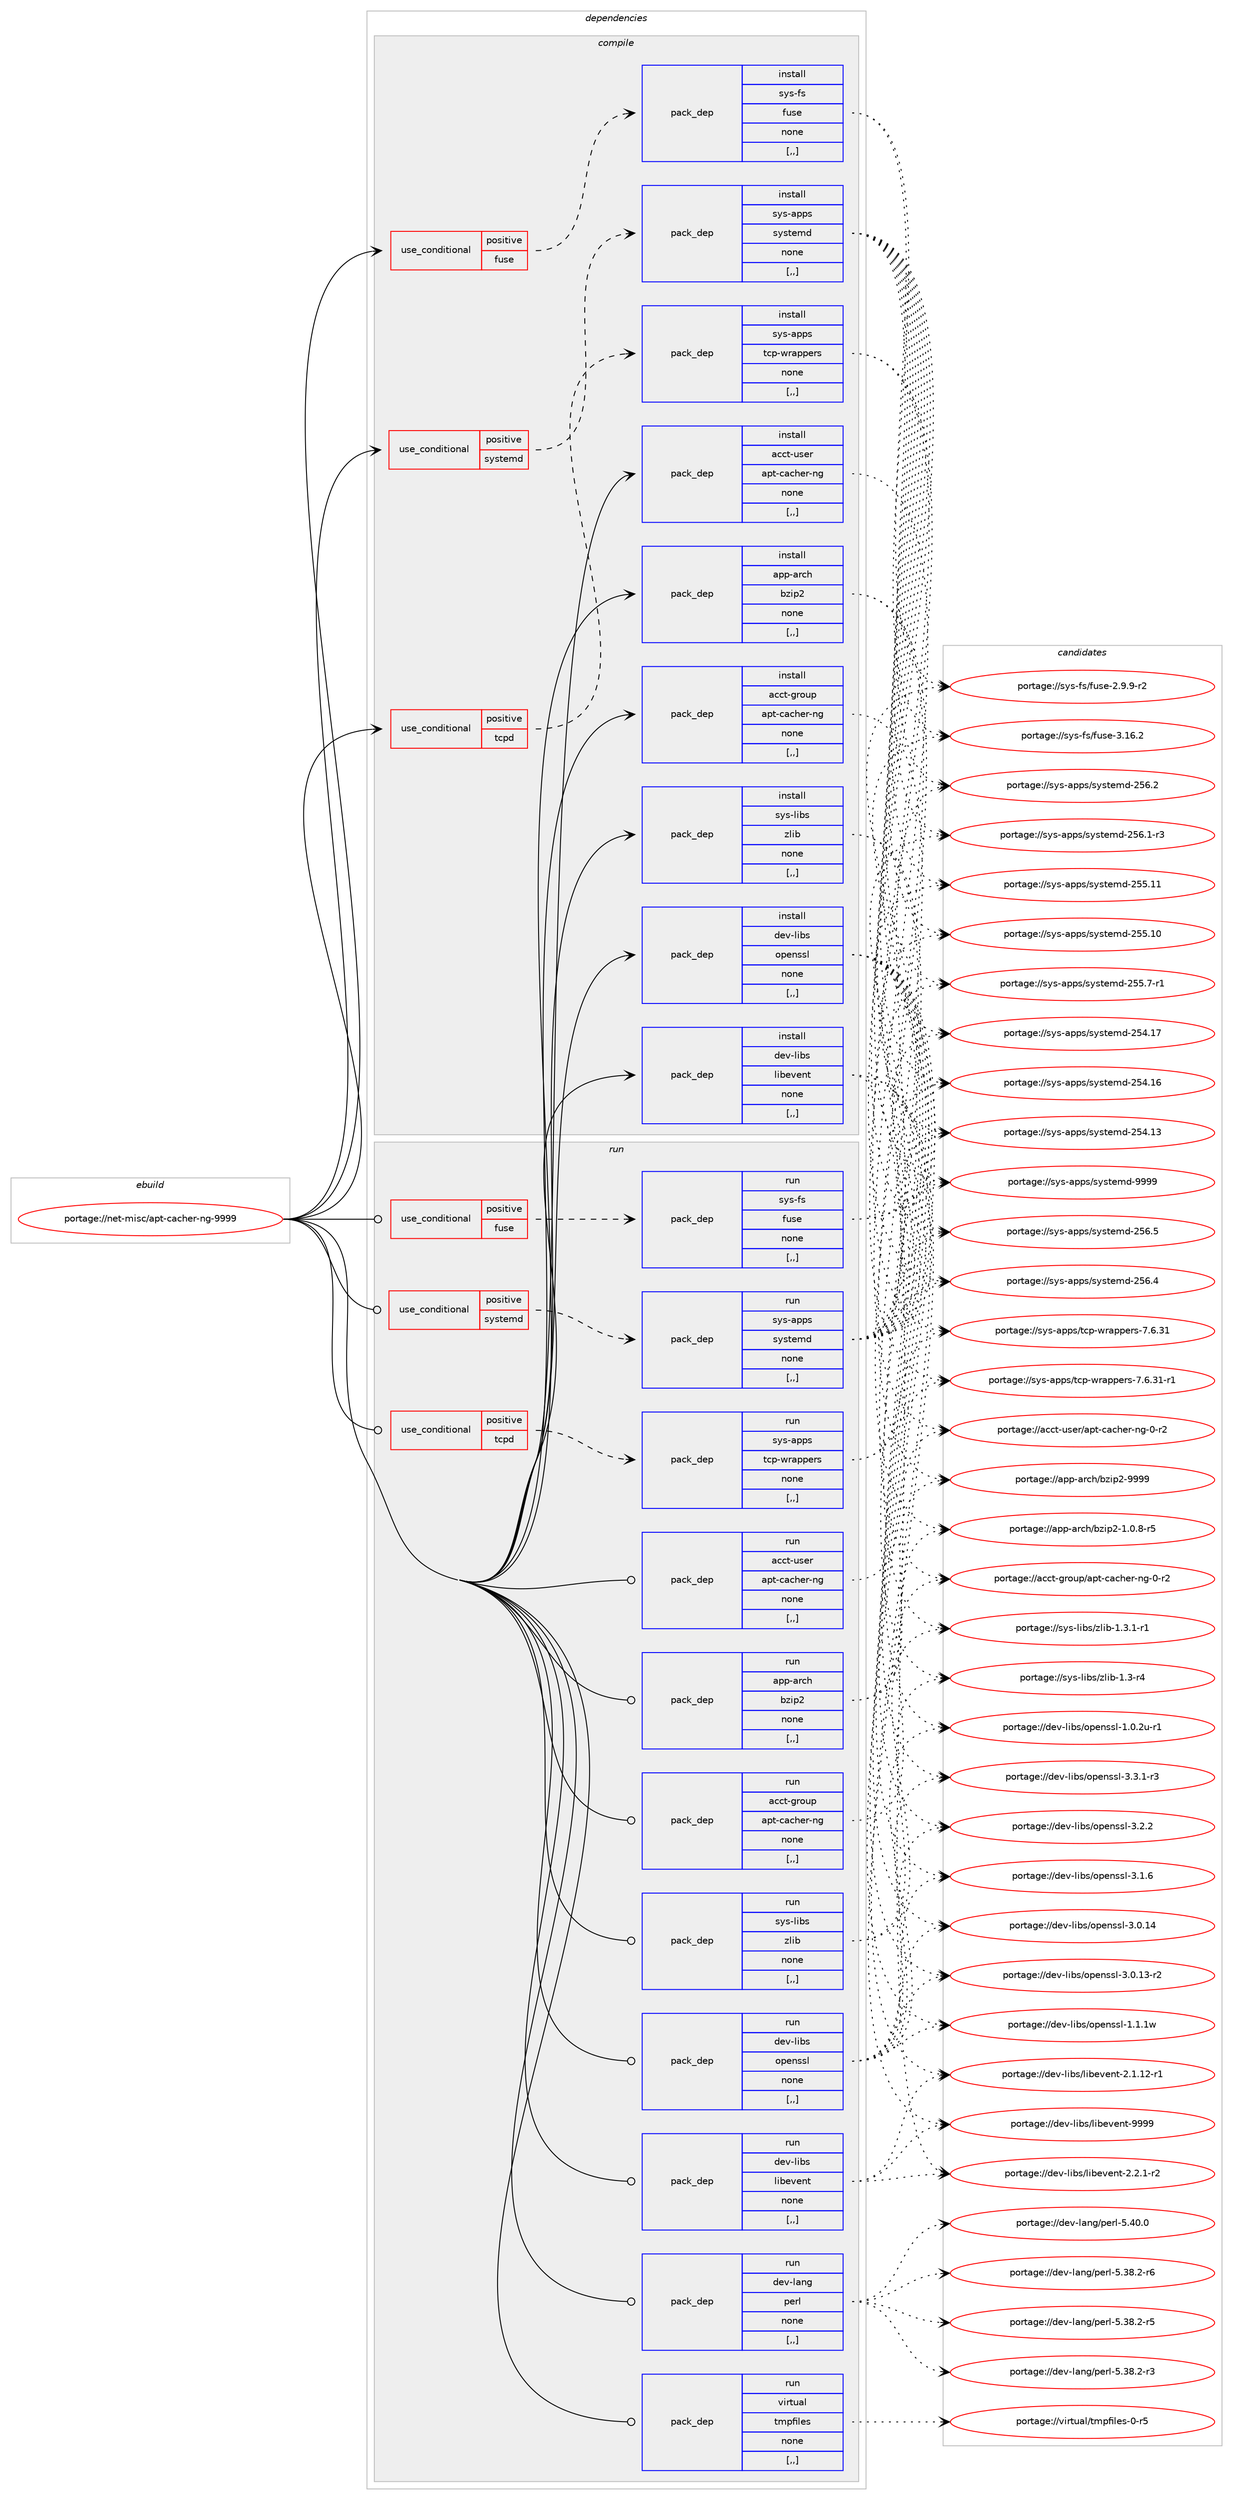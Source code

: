 digraph prolog {

# *************
# Graph options
# *************

newrank=true;
concentrate=true;
compound=true;
graph [rankdir=LR,fontname=Helvetica,fontsize=10,ranksep=1.5];#, ranksep=2.5, nodesep=0.2];
edge  [arrowhead=vee];
node  [fontname=Helvetica,fontsize=10];

# **********
# The ebuild
# **********

subgraph cluster_leftcol {
color=gray;
label=<<i>ebuild</i>>;
id [label="portage://net-misc/apt-cacher-ng-9999", color=red, width=4, href="../net-misc/apt-cacher-ng-9999.svg"];
}

# ****************
# The dependencies
# ****************

subgraph cluster_midcol {
color=gray;
label=<<i>dependencies</i>>;
subgraph cluster_compile {
fillcolor="#eeeeee";
style=filled;
label=<<i>compile</i>>;
subgraph cond229846 {
dependency877016 [label=<<TABLE BORDER="0" CELLBORDER="1" CELLSPACING="0" CELLPADDING="4"><TR><TD ROWSPAN="3" CELLPADDING="10">use_conditional</TD></TR><TR><TD>positive</TD></TR><TR><TD>fuse</TD></TR></TABLE>>, shape=none, color=red];
subgraph pack640737 {
dependency877017 [label=<<TABLE BORDER="0" CELLBORDER="1" CELLSPACING="0" CELLPADDING="4" WIDTH="220"><TR><TD ROWSPAN="6" CELLPADDING="30">pack_dep</TD></TR><TR><TD WIDTH="110">install</TD></TR><TR><TD>sys-fs</TD></TR><TR><TD>fuse</TD></TR><TR><TD>none</TD></TR><TR><TD>[,,]</TD></TR></TABLE>>, shape=none, color=blue];
}
dependency877016:e -> dependency877017:w [weight=20,style="dashed",arrowhead="vee"];
}
id:e -> dependency877016:w [weight=20,style="solid",arrowhead="vee"];
subgraph cond229847 {
dependency877018 [label=<<TABLE BORDER="0" CELLBORDER="1" CELLSPACING="0" CELLPADDING="4"><TR><TD ROWSPAN="3" CELLPADDING="10">use_conditional</TD></TR><TR><TD>positive</TD></TR><TR><TD>systemd</TD></TR></TABLE>>, shape=none, color=red];
subgraph pack640738 {
dependency877019 [label=<<TABLE BORDER="0" CELLBORDER="1" CELLSPACING="0" CELLPADDING="4" WIDTH="220"><TR><TD ROWSPAN="6" CELLPADDING="30">pack_dep</TD></TR><TR><TD WIDTH="110">install</TD></TR><TR><TD>sys-apps</TD></TR><TR><TD>systemd</TD></TR><TR><TD>none</TD></TR><TR><TD>[,,]</TD></TR></TABLE>>, shape=none, color=blue];
}
dependency877018:e -> dependency877019:w [weight=20,style="dashed",arrowhead="vee"];
}
id:e -> dependency877018:w [weight=20,style="solid",arrowhead="vee"];
subgraph cond229848 {
dependency877020 [label=<<TABLE BORDER="0" CELLBORDER="1" CELLSPACING="0" CELLPADDING="4"><TR><TD ROWSPAN="3" CELLPADDING="10">use_conditional</TD></TR><TR><TD>positive</TD></TR><TR><TD>tcpd</TD></TR></TABLE>>, shape=none, color=red];
subgraph pack640739 {
dependency877021 [label=<<TABLE BORDER="0" CELLBORDER="1" CELLSPACING="0" CELLPADDING="4" WIDTH="220"><TR><TD ROWSPAN="6" CELLPADDING="30">pack_dep</TD></TR><TR><TD WIDTH="110">install</TD></TR><TR><TD>sys-apps</TD></TR><TR><TD>tcp-wrappers</TD></TR><TR><TD>none</TD></TR><TR><TD>[,,]</TD></TR></TABLE>>, shape=none, color=blue];
}
dependency877020:e -> dependency877021:w [weight=20,style="dashed",arrowhead="vee"];
}
id:e -> dependency877020:w [weight=20,style="solid",arrowhead="vee"];
subgraph pack640740 {
dependency877022 [label=<<TABLE BORDER="0" CELLBORDER="1" CELLSPACING="0" CELLPADDING="4" WIDTH="220"><TR><TD ROWSPAN="6" CELLPADDING="30">pack_dep</TD></TR><TR><TD WIDTH="110">install</TD></TR><TR><TD>acct-group</TD></TR><TR><TD>apt-cacher-ng</TD></TR><TR><TD>none</TD></TR><TR><TD>[,,]</TD></TR></TABLE>>, shape=none, color=blue];
}
id:e -> dependency877022:w [weight=20,style="solid",arrowhead="vee"];
subgraph pack640741 {
dependency877023 [label=<<TABLE BORDER="0" CELLBORDER="1" CELLSPACING="0" CELLPADDING="4" WIDTH="220"><TR><TD ROWSPAN="6" CELLPADDING="30">pack_dep</TD></TR><TR><TD WIDTH="110">install</TD></TR><TR><TD>acct-user</TD></TR><TR><TD>apt-cacher-ng</TD></TR><TR><TD>none</TD></TR><TR><TD>[,,]</TD></TR></TABLE>>, shape=none, color=blue];
}
id:e -> dependency877023:w [weight=20,style="solid",arrowhead="vee"];
subgraph pack640742 {
dependency877024 [label=<<TABLE BORDER="0" CELLBORDER="1" CELLSPACING="0" CELLPADDING="4" WIDTH="220"><TR><TD ROWSPAN="6" CELLPADDING="30">pack_dep</TD></TR><TR><TD WIDTH="110">install</TD></TR><TR><TD>app-arch</TD></TR><TR><TD>bzip2</TD></TR><TR><TD>none</TD></TR><TR><TD>[,,]</TD></TR></TABLE>>, shape=none, color=blue];
}
id:e -> dependency877024:w [weight=20,style="solid",arrowhead="vee"];
subgraph pack640743 {
dependency877025 [label=<<TABLE BORDER="0" CELLBORDER="1" CELLSPACING="0" CELLPADDING="4" WIDTH="220"><TR><TD ROWSPAN="6" CELLPADDING="30">pack_dep</TD></TR><TR><TD WIDTH="110">install</TD></TR><TR><TD>dev-libs</TD></TR><TR><TD>libevent</TD></TR><TR><TD>none</TD></TR><TR><TD>[,,]</TD></TR></TABLE>>, shape=none, color=blue];
}
id:e -> dependency877025:w [weight=20,style="solid",arrowhead="vee"];
subgraph pack640744 {
dependency877026 [label=<<TABLE BORDER="0" CELLBORDER="1" CELLSPACING="0" CELLPADDING="4" WIDTH="220"><TR><TD ROWSPAN="6" CELLPADDING="30">pack_dep</TD></TR><TR><TD WIDTH="110">install</TD></TR><TR><TD>dev-libs</TD></TR><TR><TD>openssl</TD></TR><TR><TD>none</TD></TR><TR><TD>[,,]</TD></TR></TABLE>>, shape=none, color=blue];
}
id:e -> dependency877026:w [weight=20,style="solid",arrowhead="vee"];
subgraph pack640745 {
dependency877027 [label=<<TABLE BORDER="0" CELLBORDER="1" CELLSPACING="0" CELLPADDING="4" WIDTH="220"><TR><TD ROWSPAN="6" CELLPADDING="30">pack_dep</TD></TR><TR><TD WIDTH="110">install</TD></TR><TR><TD>sys-libs</TD></TR><TR><TD>zlib</TD></TR><TR><TD>none</TD></TR><TR><TD>[,,]</TD></TR></TABLE>>, shape=none, color=blue];
}
id:e -> dependency877027:w [weight=20,style="solid",arrowhead="vee"];
}
subgraph cluster_compileandrun {
fillcolor="#eeeeee";
style=filled;
label=<<i>compile and run</i>>;
}
subgraph cluster_run {
fillcolor="#eeeeee";
style=filled;
label=<<i>run</i>>;
subgraph cond229849 {
dependency877028 [label=<<TABLE BORDER="0" CELLBORDER="1" CELLSPACING="0" CELLPADDING="4"><TR><TD ROWSPAN="3" CELLPADDING="10">use_conditional</TD></TR><TR><TD>positive</TD></TR><TR><TD>fuse</TD></TR></TABLE>>, shape=none, color=red];
subgraph pack640746 {
dependency877029 [label=<<TABLE BORDER="0" CELLBORDER="1" CELLSPACING="0" CELLPADDING="4" WIDTH="220"><TR><TD ROWSPAN="6" CELLPADDING="30">pack_dep</TD></TR><TR><TD WIDTH="110">run</TD></TR><TR><TD>sys-fs</TD></TR><TR><TD>fuse</TD></TR><TR><TD>none</TD></TR><TR><TD>[,,]</TD></TR></TABLE>>, shape=none, color=blue];
}
dependency877028:e -> dependency877029:w [weight=20,style="dashed",arrowhead="vee"];
}
id:e -> dependency877028:w [weight=20,style="solid",arrowhead="odot"];
subgraph cond229850 {
dependency877030 [label=<<TABLE BORDER="0" CELLBORDER="1" CELLSPACING="0" CELLPADDING="4"><TR><TD ROWSPAN="3" CELLPADDING="10">use_conditional</TD></TR><TR><TD>positive</TD></TR><TR><TD>systemd</TD></TR></TABLE>>, shape=none, color=red];
subgraph pack640747 {
dependency877031 [label=<<TABLE BORDER="0" CELLBORDER="1" CELLSPACING="0" CELLPADDING="4" WIDTH="220"><TR><TD ROWSPAN="6" CELLPADDING="30">pack_dep</TD></TR><TR><TD WIDTH="110">run</TD></TR><TR><TD>sys-apps</TD></TR><TR><TD>systemd</TD></TR><TR><TD>none</TD></TR><TR><TD>[,,]</TD></TR></TABLE>>, shape=none, color=blue];
}
dependency877030:e -> dependency877031:w [weight=20,style="dashed",arrowhead="vee"];
}
id:e -> dependency877030:w [weight=20,style="solid",arrowhead="odot"];
subgraph cond229851 {
dependency877032 [label=<<TABLE BORDER="0" CELLBORDER="1" CELLSPACING="0" CELLPADDING="4"><TR><TD ROWSPAN="3" CELLPADDING="10">use_conditional</TD></TR><TR><TD>positive</TD></TR><TR><TD>tcpd</TD></TR></TABLE>>, shape=none, color=red];
subgraph pack640748 {
dependency877033 [label=<<TABLE BORDER="0" CELLBORDER="1" CELLSPACING="0" CELLPADDING="4" WIDTH="220"><TR><TD ROWSPAN="6" CELLPADDING="30">pack_dep</TD></TR><TR><TD WIDTH="110">run</TD></TR><TR><TD>sys-apps</TD></TR><TR><TD>tcp-wrappers</TD></TR><TR><TD>none</TD></TR><TR><TD>[,,]</TD></TR></TABLE>>, shape=none, color=blue];
}
dependency877032:e -> dependency877033:w [weight=20,style="dashed",arrowhead="vee"];
}
id:e -> dependency877032:w [weight=20,style="solid",arrowhead="odot"];
subgraph pack640749 {
dependency877034 [label=<<TABLE BORDER="0" CELLBORDER="1" CELLSPACING="0" CELLPADDING="4" WIDTH="220"><TR><TD ROWSPAN="6" CELLPADDING="30">pack_dep</TD></TR><TR><TD WIDTH="110">run</TD></TR><TR><TD>acct-group</TD></TR><TR><TD>apt-cacher-ng</TD></TR><TR><TD>none</TD></TR><TR><TD>[,,]</TD></TR></TABLE>>, shape=none, color=blue];
}
id:e -> dependency877034:w [weight=20,style="solid",arrowhead="odot"];
subgraph pack640750 {
dependency877035 [label=<<TABLE BORDER="0" CELLBORDER="1" CELLSPACING="0" CELLPADDING="4" WIDTH="220"><TR><TD ROWSPAN="6" CELLPADDING="30">pack_dep</TD></TR><TR><TD WIDTH="110">run</TD></TR><TR><TD>acct-user</TD></TR><TR><TD>apt-cacher-ng</TD></TR><TR><TD>none</TD></TR><TR><TD>[,,]</TD></TR></TABLE>>, shape=none, color=blue];
}
id:e -> dependency877035:w [weight=20,style="solid",arrowhead="odot"];
subgraph pack640751 {
dependency877036 [label=<<TABLE BORDER="0" CELLBORDER="1" CELLSPACING="0" CELLPADDING="4" WIDTH="220"><TR><TD ROWSPAN="6" CELLPADDING="30">pack_dep</TD></TR><TR><TD WIDTH="110">run</TD></TR><TR><TD>app-arch</TD></TR><TR><TD>bzip2</TD></TR><TR><TD>none</TD></TR><TR><TD>[,,]</TD></TR></TABLE>>, shape=none, color=blue];
}
id:e -> dependency877036:w [weight=20,style="solid",arrowhead="odot"];
subgraph pack640752 {
dependency877037 [label=<<TABLE BORDER="0" CELLBORDER="1" CELLSPACING="0" CELLPADDING="4" WIDTH="220"><TR><TD ROWSPAN="6" CELLPADDING="30">pack_dep</TD></TR><TR><TD WIDTH="110">run</TD></TR><TR><TD>dev-lang</TD></TR><TR><TD>perl</TD></TR><TR><TD>none</TD></TR><TR><TD>[,,]</TD></TR></TABLE>>, shape=none, color=blue];
}
id:e -> dependency877037:w [weight=20,style="solid",arrowhead="odot"];
subgraph pack640753 {
dependency877038 [label=<<TABLE BORDER="0" CELLBORDER="1" CELLSPACING="0" CELLPADDING="4" WIDTH="220"><TR><TD ROWSPAN="6" CELLPADDING="30">pack_dep</TD></TR><TR><TD WIDTH="110">run</TD></TR><TR><TD>dev-libs</TD></TR><TR><TD>libevent</TD></TR><TR><TD>none</TD></TR><TR><TD>[,,]</TD></TR></TABLE>>, shape=none, color=blue];
}
id:e -> dependency877038:w [weight=20,style="solid",arrowhead="odot"];
subgraph pack640754 {
dependency877039 [label=<<TABLE BORDER="0" CELLBORDER="1" CELLSPACING="0" CELLPADDING="4" WIDTH="220"><TR><TD ROWSPAN="6" CELLPADDING="30">pack_dep</TD></TR><TR><TD WIDTH="110">run</TD></TR><TR><TD>dev-libs</TD></TR><TR><TD>openssl</TD></TR><TR><TD>none</TD></TR><TR><TD>[,,]</TD></TR></TABLE>>, shape=none, color=blue];
}
id:e -> dependency877039:w [weight=20,style="solid",arrowhead="odot"];
subgraph pack640755 {
dependency877040 [label=<<TABLE BORDER="0" CELLBORDER="1" CELLSPACING="0" CELLPADDING="4" WIDTH="220"><TR><TD ROWSPAN="6" CELLPADDING="30">pack_dep</TD></TR><TR><TD WIDTH="110">run</TD></TR><TR><TD>sys-libs</TD></TR><TR><TD>zlib</TD></TR><TR><TD>none</TD></TR><TR><TD>[,,]</TD></TR></TABLE>>, shape=none, color=blue];
}
id:e -> dependency877040:w [weight=20,style="solid",arrowhead="odot"];
subgraph pack640756 {
dependency877041 [label=<<TABLE BORDER="0" CELLBORDER="1" CELLSPACING="0" CELLPADDING="4" WIDTH="220"><TR><TD ROWSPAN="6" CELLPADDING="30">pack_dep</TD></TR><TR><TD WIDTH="110">run</TD></TR><TR><TD>virtual</TD></TR><TR><TD>tmpfiles</TD></TR><TR><TD>none</TD></TR><TR><TD>[,,]</TD></TR></TABLE>>, shape=none, color=blue];
}
id:e -> dependency877041:w [weight=20,style="solid",arrowhead="odot"];
}
}

# **************
# The candidates
# **************

subgraph cluster_choices {
rank=same;
color=gray;
label=<<i>candidates</i>>;

subgraph choice640737 {
color=black;
nodesep=1;
choice115121115451021154710211711510145514649544650 [label="portage://sys-fs/fuse-3.16.2", color=red, width=4,href="../sys-fs/fuse-3.16.2.svg"];
choice11512111545102115471021171151014550465746574511450 [label="portage://sys-fs/fuse-2.9.9-r2", color=red, width=4,href="../sys-fs/fuse-2.9.9-r2.svg"];
dependency877017:e -> choice115121115451021154710211711510145514649544650:w [style=dotted,weight="100"];
dependency877017:e -> choice11512111545102115471021171151014550465746574511450:w [style=dotted,weight="100"];
}
subgraph choice640738 {
color=black;
nodesep=1;
choice1151211154597112112115471151211151161011091004557575757 [label="portage://sys-apps/systemd-9999", color=red, width=4,href="../sys-apps/systemd-9999.svg"];
choice115121115459711211211547115121115116101109100455053544653 [label="portage://sys-apps/systemd-256.5", color=red, width=4,href="../sys-apps/systemd-256.5.svg"];
choice115121115459711211211547115121115116101109100455053544652 [label="portage://sys-apps/systemd-256.4", color=red, width=4,href="../sys-apps/systemd-256.4.svg"];
choice115121115459711211211547115121115116101109100455053544650 [label="portage://sys-apps/systemd-256.2", color=red, width=4,href="../sys-apps/systemd-256.2.svg"];
choice1151211154597112112115471151211151161011091004550535446494511451 [label="portage://sys-apps/systemd-256.1-r3", color=red, width=4,href="../sys-apps/systemd-256.1-r3.svg"];
choice11512111545971121121154711512111511610110910045505353464949 [label="portage://sys-apps/systemd-255.11", color=red, width=4,href="../sys-apps/systemd-255.11.svg"];
choice11512111545971121121154711512111511610110910045505353464948 [label="portage://sys-apps/systemd-255.10", color=red, width=4,href="../sys-apps/systemd-255.10.svg"];
choice1151211154597112112115471151211151161011091004550535346554511449 [label="portage://sys-apps/systemd-255.7-r1", color=red, width=4,href="../sys-apps/systemd-255.7-r1.svg"];
choice11512111545971121121154711512111511610110910045505352464955 [label="portage://sys-apps/systemd-254.17", color=red, width=4,href="../sys-apps/systemd-254.17.svg"];
choice11512111545971121121154711512111511610110910045505352464954 [label="portage://sys-apps/systemd-254.16", color=red, width=4,href="../sys-apps/systemd-254.16.svg"];
choice11512111545971121121154711512111511610110910045505352464951 [label="portage://sys-apps/systemd-254.13", color=red, width=4,href="../sys-apps/systemd-254.13.svg"];
dependency877019:e -> choice1151211154597112112115471151211151161011091004557575757:w [style=dotted,weight="100"];
dependency877019:e -> choice115121115459711211211547115121115116101109100455053544653:w [style=dotted,weight="100"];
dependency877019:e -> choice115121115459711211211547115121115116101109100455053544652:w [style=dotted,weight="100"];
dependency877019:e -> choice115121115459711211211547115121115116101109100455053544650:w [style=dotted,weight="100"];
dependency877019:e -> choice1151211154597112112115471151211151161011091004550535446494511451:w [style=dotted,weight="100"];
dependency877019:e -> choice11512111545971121121154711512111511610110910045505353464949:w [style=dotted,weight="100"];
dependency877019:e -> choice11512111545971121121154711512111511610110910045505353464948:w [style=dotted,weight="100"];
dependency877019:e -> choice1151211154597112112115471151211151161011091004550535346554511449:w [style=dotted,weight="100"];
dependency877019:e -> choice11512111545971121121154711512111511610110910045505352464955:w [style=dotted,weight="100"];
dependency877019:e -> choice11512111545971121121154711512111511610110910045505352464954:w [style=dotted,weight="100"];
dependency877019:e -> choice11512111545971121121154711512111511610110910045505352464951:w [style=dotted,weight="100"];
}
subgraph choice640739 {
color=black;
nodesep=1;
choice115121115459711211211547116991124511911497112112101114115455546544651494511449 [label="portage://sys-apps/tcp-wrappers-7.6.31-r1", color=red, width=4,href="../sys-apps/tcp-wrappers-7.6.31-r1.svg"];
choice11512111545971121121154711699112451191149711211210111411545554654465149 [label="portage://sys-apps/tcp-wrappers-7.6.31", color=red, width=4,href="../sys-apps/tcp-wrappers-7.6.31.svg"];
dependency877021:e -> choice115121115459711211211547116991124511911497112112101114115455546544651494511449:w [style=dotted,weight="100"];
dependency877021:e -> choice11512111545971121121154711699112451191149711211210111411545554654465149:w [style=dotted,weight="100"];
}
subgraph choice640740 {
color=black;
nodesep=1;
choice979999116451031141111171124797112116459997991041011144511010345484511450 [label="portage://acct-group/apt-cacher-ng-0-r2", color=red, width=4,href="../acct-group/apt-cacher-ng-0-r2.svg"];
dependency877022:e -> choice979999116451031141111171124797112116459997991041011144511010345484511450:w [style=dotted,weight="100"];
}
subgraph choice640741 {
color=black;
nodesep=1;
choice979999116451171151011144797112116459997991041011144511010345484511450 [label="portage://acct-user/apt-cacher-ng-0-r2", color=red, width=4,href="../acct-user/apt-cacher-ng-0-r2.svg"];
dependency877023:e -> choice979999116451171151011144797112116459997991041011144511010345484511450:w [style=dotted,weight="100"];
}
subgraph choice640742 {
color=black;
nodesep=1;
choice971121124597114991044798122105112504557575757 [label="portage://app-arch/bzip2-9999", color=red, width=4,href="../app-arch/bzip2-9999.svg"];
choice971121124597114991044798122105112504549464846564511453 [label="portage://app-arch/bzip2-1.0.8-r5", color=red, width=4,href="../app-arch/bzip2-1.0.8-r5.svg"];
dependency877024:e -> choice971121124597114991044798122105112504557575757:w [style=dotted,weight="100"];
dependency877024:e -> choice971121124597114991044798122105112504549464846564511453:w [style=dotted,weight="100"];
}
subgraph choice640743 {
color=black;
nodesep=1;
choice100101118451081059811547108105981011181011101164557575757 [label="portage://dev-libs/libevent-9999", color=red, width=4,href="../dev-libs/libevent-9999.svg"];
choice100101118451081059811547108105981011181011101164550465046494511450 [label="portage://dev-libs/libevent-2.2.1-r2", color=red, width=4,href="../dev-libs/libevent-2.2.1-r2.svg"];
choice10010111845108105981154710810598101118101110116455046494649504511449 [label="portage://dev-libs/libevent-2.1.12-r1", color=red, width=4,href="../dev-libs/libevent-2.1.12-r1.svg"];
dependency877025:e -> choice100101118451081059811547108105981011181011101164557575757:w [style=dotted,weight="100"];
dependency877025:e -> choice100101118451081059811547108105981011181011101164550465046494511450:w [style=dotted,weight="100"];
dependency877025:e -> choice10010111845108105981154710810598101118101110116455046494649504511449:w [style=dotted,weight="100"];
}
subgraph choice640744 {
color=black;
nodesep=1;
choice1001011184510810598115471111121011101151151084551465146494511451 [label="portage://dev-libs/openssl-3.3.1-r3", color=red, width=4,href="../dev-libs/openssl-3.3.1-r3.svg"];
choice100101118451081059811547111112101110115115108455146504650 [label="portage://dev-libs/openssl-3.2.2", color=red, width=4,href="../dev-libs/openssl-3.2.2.svg"];
choice100101118451081059811547111112101110115115108455146494654 [label="portage://dev-libs/openssl-3.1.6", color=red, width=4,href="../dev-libs/openssl-3.1.6.svg"];
choice10010111845108105981154711111210111011511510845514648464952 [label="portage://dev-libs/openssl-3.0.14", color=red, width=4,href="../dev-libs/openssl-3.0.14.svg"];
choice100101118451081059811547111112101110115115108455146484649514511450 [label="portage://dev-libs/openssl-3.0.13-r2", color=red, width=4,href="../dev-libs/openssl-3.0.13-r2.svg"];
choice100101118451081059811547111112101110115115108454946494649119 [label="portage://dev-libs/openssl-1.1.1w", color=red, width=4,href="../dev-libs/openssl-1.1.1w.svg"];
choice1001011184510810598115471111121011101151151084549464846501174511449 [label="portage://dev-libs/openssl-1.0.2u-r1", color=red, width=4,href="../dev-libs/openssl-1.0.2u-r1.svg"];
dependency877026:e -> choice1001011184510810598115471111121011101151151084551465146494511451:w [style=dotted,weight="100"];
dependency877026:e -> choice100101118451081059811547111112101110115115108455146504650:w [style=dotted,weight="100"];
dependency877026:e -> choice100101118451081059811547111112101110115115108455146494654:w [style=dotted,weight="100"];
dependency877026:e -> choice10010111845108105981154711111210111011511510845514648464952:w [style=dotted,weight="100"];
dependency877026:e -> choice100101118451081059811547111112101110115115108455146484649514511450:w [style=dotted,weight="100"];
dependency877026:e -> choice100101118451081059811547111112101110115115108454946494649119:w [style=dotted,weight="100"];
dependency877026:e -> choice1001011184510810598115471111121011101151151084549464846501174511449:w [style=dotted,weight="100"];
}
subgraph choice640745 {
color=black;
nodesep=1;
choice115121115451081059811547122108105984549465146494511449 [label="portage://sys-libs/zlib-1.3.1-r1", color=red, width=4,href="../sys-libs/zlib-1.3.1-r1.svg"];
choice11512111545108105981154712210810598454946514511452 [label="portage://sys-libs/zlib-1.3-r4", color=red, width=4,href="../sys-libs/zlib-1.3-r4.svg"];
dependency877027:e -> choice115121115451081059811547122108105984549465146494511449:w [style=dotted,weight="100"];
dependency877027:e -> choice11512111545108105981154712210810598454946514511452:w [style=dotted,weight="100"];
}
subgraph choice640746 {
color=black;
nodesep=1;
choice115121115451021154710211711510145514649544650 [label="portage://sys-fs/fuse-3.16.2", color=red, width=4,href="../sys-fs/fuse-3.16.2.svg"];
choice11512111545102115471021171151014550465746574511450 [label="portage://sys-fs/fuse-2.9.9-r2", color=red, width=4,href="../sys-fs/fuse-2.9.9-r2.svg"];
dependency877029:e -> choice115121115451021154710211711510145514649544650:w [style=dotted,weight="100"];
dependency877029:e -> choice11512111545102115471021171151014550465746574511450:w [style=dotted,weight="100"];
}
subgraph choice640747 {
color=black;
nodesep=1;
choice1151211154597112112115471151211151161011091004557575757 [label="portage://sys-apps/systemd-9999", color=red, width=4,href="../sys-apps/systemd-9999.svg"];
choice115121115459711211211547115121115116101109100455053544653 [label="portage://sys-apps/systemd-256.5", color=red, width=4,href="../sys-apps/systemd-256.5.svg"];
choice115121115459711211211547115121115116101109100455053544652 [label="portage://sys-apps/systemd-256.4", color=red, width=4,href="../sys-apps/systemd-256.4.svg"];
choice115121115459711211211547115121115116101109100455053544650 [label="portage://sys-apps/systemd-256.2", color=red, width=4,href="../sys-apps/systemd-256.2.svg"];
choice1151211154597112112115471151211151161011091004550535446494511451 [label="portage://sys-apps/systemd-256.1-r3", color=red, width=4,href="../sys-apps/systemd-256.1-r3.svg"];
choice11512111545971121121154711512111511610110910045505353464949 [label="portage://sys-apps/systemd-255.11", color=red, width=4,href="../sys-apps/systemd-255.11.svg"];
choice11512111545971121121154711512111511610110910045505353464948 [label="portage://sys-apps/systemd-255.10", color=red, width=4,href="../sys-apps/systemd-255.10.svg"];
choice1151211154597112112115471151211151161011091004550535346554511449 [label="portage://sys-apps/systemd-255.7-r1", color=red, width=4,href="../sys-apps/systemd-255.7-r1.svg"];
choice11512111545971121121154711512111511610110910045505352464955 [label="portage://sys-apps/systemd-254.17", color=red, width=4,href="../sys-apps/systemd-254.17.svg"];
choice11512111545971121121154711512111511610110910045505352464954 [label="portage://sys-apps/systemd-254.16", color=red, width=4,href="../sys-apps/systemd-254.16.svg"];
choice11512111545971121121154711512111511610110910045505352464951 [label="portage://sys-apps/systemd-254.13", color=red, width=4,href="../sys-apps/systemd-254.13.svg"];
dependency877031:e -> choice1151211154597112112115471151211151161011091004557575757:w [style=dotted,weight="100"];
dependency877031:e -> choice115121115459711211211547115121115116101109100455053544653:w [style=dotted,weight="100"];
dependency877031:e -> choice115121115459711211211547115121115116101109100455053544652:w [style=dotted,weight="100"];
dependency877031:e -> choice115121115459711211211547115121115116101109100455053544650:w [style=dotted,weight="100"];
dependency877031:e -> choice1151211154597112112115471151211151161011091004550535446494511451:w [style=dotted,weight="100"];
dependency877031:e -> choice11512111545971121121154711512111511610110910045505353464949:w [style=dotted,weight="100"];
dependency877031:e -> choice11512111545971121121154711512111511610110910045505353464948:w [style=dotted,weight="100"];
dependency877031:e -> choice1151211154597112112115471151211151161011091004550535346554511449:w [style=dotted,weight="100"];
dependency877031:e -> choice11512111545971121121154711512111511610110910045505352464955:w [style=dotted,weight="100"];
dependency877031:e -> choice11512111545971121121154711512111511610110910045505352464954:w [style=dotted,weight="100"];
dependency877031:e -> choice11512111545971121121154711512111511610110910045505352464951:w [style=dotted,weight="100"];
}
subgraph choice640748 {
color=black;
nodesep=1;
choice115121115459711211211547116991124511911497112112101114115455546544651494511449 [label="portage://sys-apps/tcp-wrappers-7.6.31-r1", color=red, width=4,href="../sys-apps/tcp-wrappers-7.6.31-r1.svg"];
choice11512111545971121121154711699112451191149711211210111411545554654465149 [label="portage://sys-apps/tcp-wrappers-7.6.31", color=red, width=4,href="../sys-apps/tcp-wrappers-7.6.31.svg"];
dependency877033:e -> choice115121115459711211211547116991124511911497112112101114115455546544651494511449:w [style=dotted,weight="100"];
dependency877033:e -> choice11512111545971121121154711699112451191149711211210111411545554654465149:w [style=dotted,weight="100"];
}
subgraph choice640749 {
color=black;
nodesep=1;
choice979999116451031141111171124797112116459997991041011144511010345484511450 [label="portage://acct-group/apt-cacher-ng-0-r2", color=red, width=4,href="../acct-group/apt-cacher-ng-0-r2.svg"];
dependency877034:e -> choice979999116451031141111171124797112116459997991041011144511010345484511450:w [style=dotted,weight="100"];
}
subgraph choice640750 {
color=black;
nodesep=1;
choice979999116451171151011144797112116459997991041011144511010345484511450 [label="portage://acct-user/apt-cacher-ng-0-r2", color=red, width=4,href="../acct-user/apt-cacher-ng-0-r2.svg"];
dependency877035:e -> choice979999116451171151011144797112116459997991041011144511010345484511450:w [style=dotted,weight="100"];
}
subgraph choice640751 {
color=black;
nodesep=1;
choice971121124597114991044798122105112504557575757 [label="portage://app-arch/bzip2-9999", color=red, width=4,href="../app-arch/bzip2-9999.svg"];
choice971121124597114991044798122105112504549464846564511453 [label="portage://app-arch/bzip2-1.0.8-r5", color=red, width=4,href="../app-arch/bzip2-1.0.8-r5.svg"];
dependency877036:e -> choice971121124597114991044798122105112504557575757:w [style=dotted,weight="100"];
dependency877036:e -> choice971121124597114991044798122105112504549464846564511453:w [style=dotted,weight="100"];
}
subgraph choice640752 {
color=black;
nodesep=1;
choice10010111845108971101034711210111410845534652484648 [label="portage://dev-lang/perl-5.40.0", color=red, width=4,href="../dev-lang/perl-5.40.0.svg"];
choice100101118451089711010347112101114108455346515646504511454 [label="portage://dev-lang/perl-5.38.2-r6", color=red, width=4,href="../dev-lang/perl-5.38.2-r6.svg"];
choice100101118451089711010347112101114108455346515646504511453 [label="portage://dev-lang/perl-5.38.2-r5", color=red, width=4,href="../dev-lang/perl-5.38.2-r5.svg"];
choice100101118451089711010347112101114108455346515646504511451 [label="portage://dev-lang/perl-5.38.2-r3", color=red, width=4,href="../dev-lang/perl-5.38.2-r3.svg"];
dependency877037:e -> choice10010111845108971101034711210111410845534652484648:w [style=dotted,weight="100"];
dependency877037:e -> choice100101118451089711010347112101114108455346515646504511454:w [style=dotted,weight="100"];
dependency877037:e -> choice100101118451089711010347112101114108455346515646504511453:w [style=dotted,weight="100"];
dependency877037:e -> choice100101118451089711010347112101114108455346515646504511451:w [style=dotted,weight="100"];
}
subgraph choice640753 {
color=black;
nodesep=1;
choice100101118451081059811547108105981011181011101164557575757 [label="portage://dev-libs/libevent-9999", color=red, width=4,href="../dev-libs/libevent-9999.svg"];
choice100101118451081059811547108105981011181011101164550465046494511450 [label="portage://dev-libs/libevent-2.2.1-r2", color=red, width=4,href="../dev-libs/libevent-2.2.1-r2.svg"];
choice10010111845108105981154710810598101118101110116455046494649504511449 [label="portage://dev-libs/libevent-2.1.12-r1", color=red, width=4,href="../dev-libs/libevent-2.1.12-r1.svg"];
dependency877038:e -> choice100101118451081059811547108105981011181011101164557575757:w [style=dotted,weight="100"];
dependency877038:e -> choice100101118451081059811547108105981011181011101164550465046494511450:w [style=dotted,weight="100"];
dependency877038:e -> choice10010111845108105981154710810598101118101110116455046494649504511449:w [style=dotted,weight="100"];
}
subgraph choice640754 {
color=black;
nodesep=1;
choice1001011184510810598115471111121011101151151084551465146494511451 [label="portage://dev-libs/openssl-3.3.1-r3", color=red, width=4,href="../dev-libs/openssl-3.3.1-r3.svg"];
choice100101118451081059811547111112101110115115108455146504650 [label="portage://dev-libs/openssl-3.2.2", color=red, width=4,href="../dev-libs/openssl-3.2.2.svg"];
choice100101118451081059811547111112101110115115108455146494654 [label="portage://dev-libs/openssl-3.1.6", color=red, width=4,href="../dev-libs/openssl-3.1.6.svg"];
choice10010111845108105981154711111210111011511510845514648464952 [label="portage://dev-libs/openssl-3.0.14", color=red, width=4,href="../dev-libs/openssl-3.0.14.svg"];
choice100101118451081059811547111112101110115115108455146484649514511450 [label="portage://dev-libs/openssl-3.0.13-r2", color=red, width=4,href="../dev-libs/openssl-3.0.13-r2.svg"];
choice100101118451081059811547111112101110115115108454946494649119 [label="portage://dev-libs/openssl-1.1.1w", color=red, width=4,href="../dev-libs/openssl-1.1.1w.svg"];
choice1001011184510810598115471111121011101151151084549464846501174511449 [label="portage://dev-libs/openssl-1.0.2u-r1", color=red, width=4,href="../dev-libs/openssl-1.0.2u-r1.svg"];
dependency877039:e -> choice1001011184510810598115471111121011101151151084551465146494511451:w [style=dotted,weight="100"];
dependency877039:e -> choice100101118451081059811547111112101110115115108455146504650:w [style=dotted,weight="100"];
dependency877039:e -> choice100101118451081059811547111112101110115115108455146494654:w [style=dotted,weight="100"];
dependency877039:e -> choice10010111845108105981154711111210111011511510845514648464952:w [style=dotted,weight="100"];
dependency877039:e -> choice100101118451081059811547111112101110115115108455146484649514511450:w [style=dotted,weight="100"];
dependency877039:e -> choice100101118451081059811547111112101110115115108454946494649119:w [style=dotted,weight="100"];
dependency877039:e -> choice1001011184510810598115471111121011101151151084549464846501174511449:w [style=dotted,weight="100"];
}
subgraph choice640755 {
color=black;
nodesep=1;
choice115121115451081059811547122108105984549465146494511449 [label="portage://sys-libs/zlib-1.3.1-r1", color=red, width=4,href="../sys-libs/zlib-1.3.1-r1.svg"];
choice11512111545108105981154712210810598454946514511452 [label="portage://sys-libs/zlib-1.3-r4", color=red, width=4,href="../sys-libs/zlib-1.3-r4.svg"];
dependency877040:e -> choice115121115451081059811547122108105984549465146494511449:w [style=dotted,weight="100"];
dependency877040:e -> choice11512111545108105981154712210810598454946514511452:w [style=dotted,weight="100"];
}
subgraph choice640756 {
color=black;
nodesep=1;
choice118105114116117971084711610911210210510810111545484511453 [label="portage://virtual/tmpfiles-0-r5", color=red, width=4,href="../virtual/tmpfiles-0-r5.svg"];
dependency877041:e -> choice118105114116117971084711610911210210510810111545484511453:w [style=dotted,weight="100"];
}
}

}
